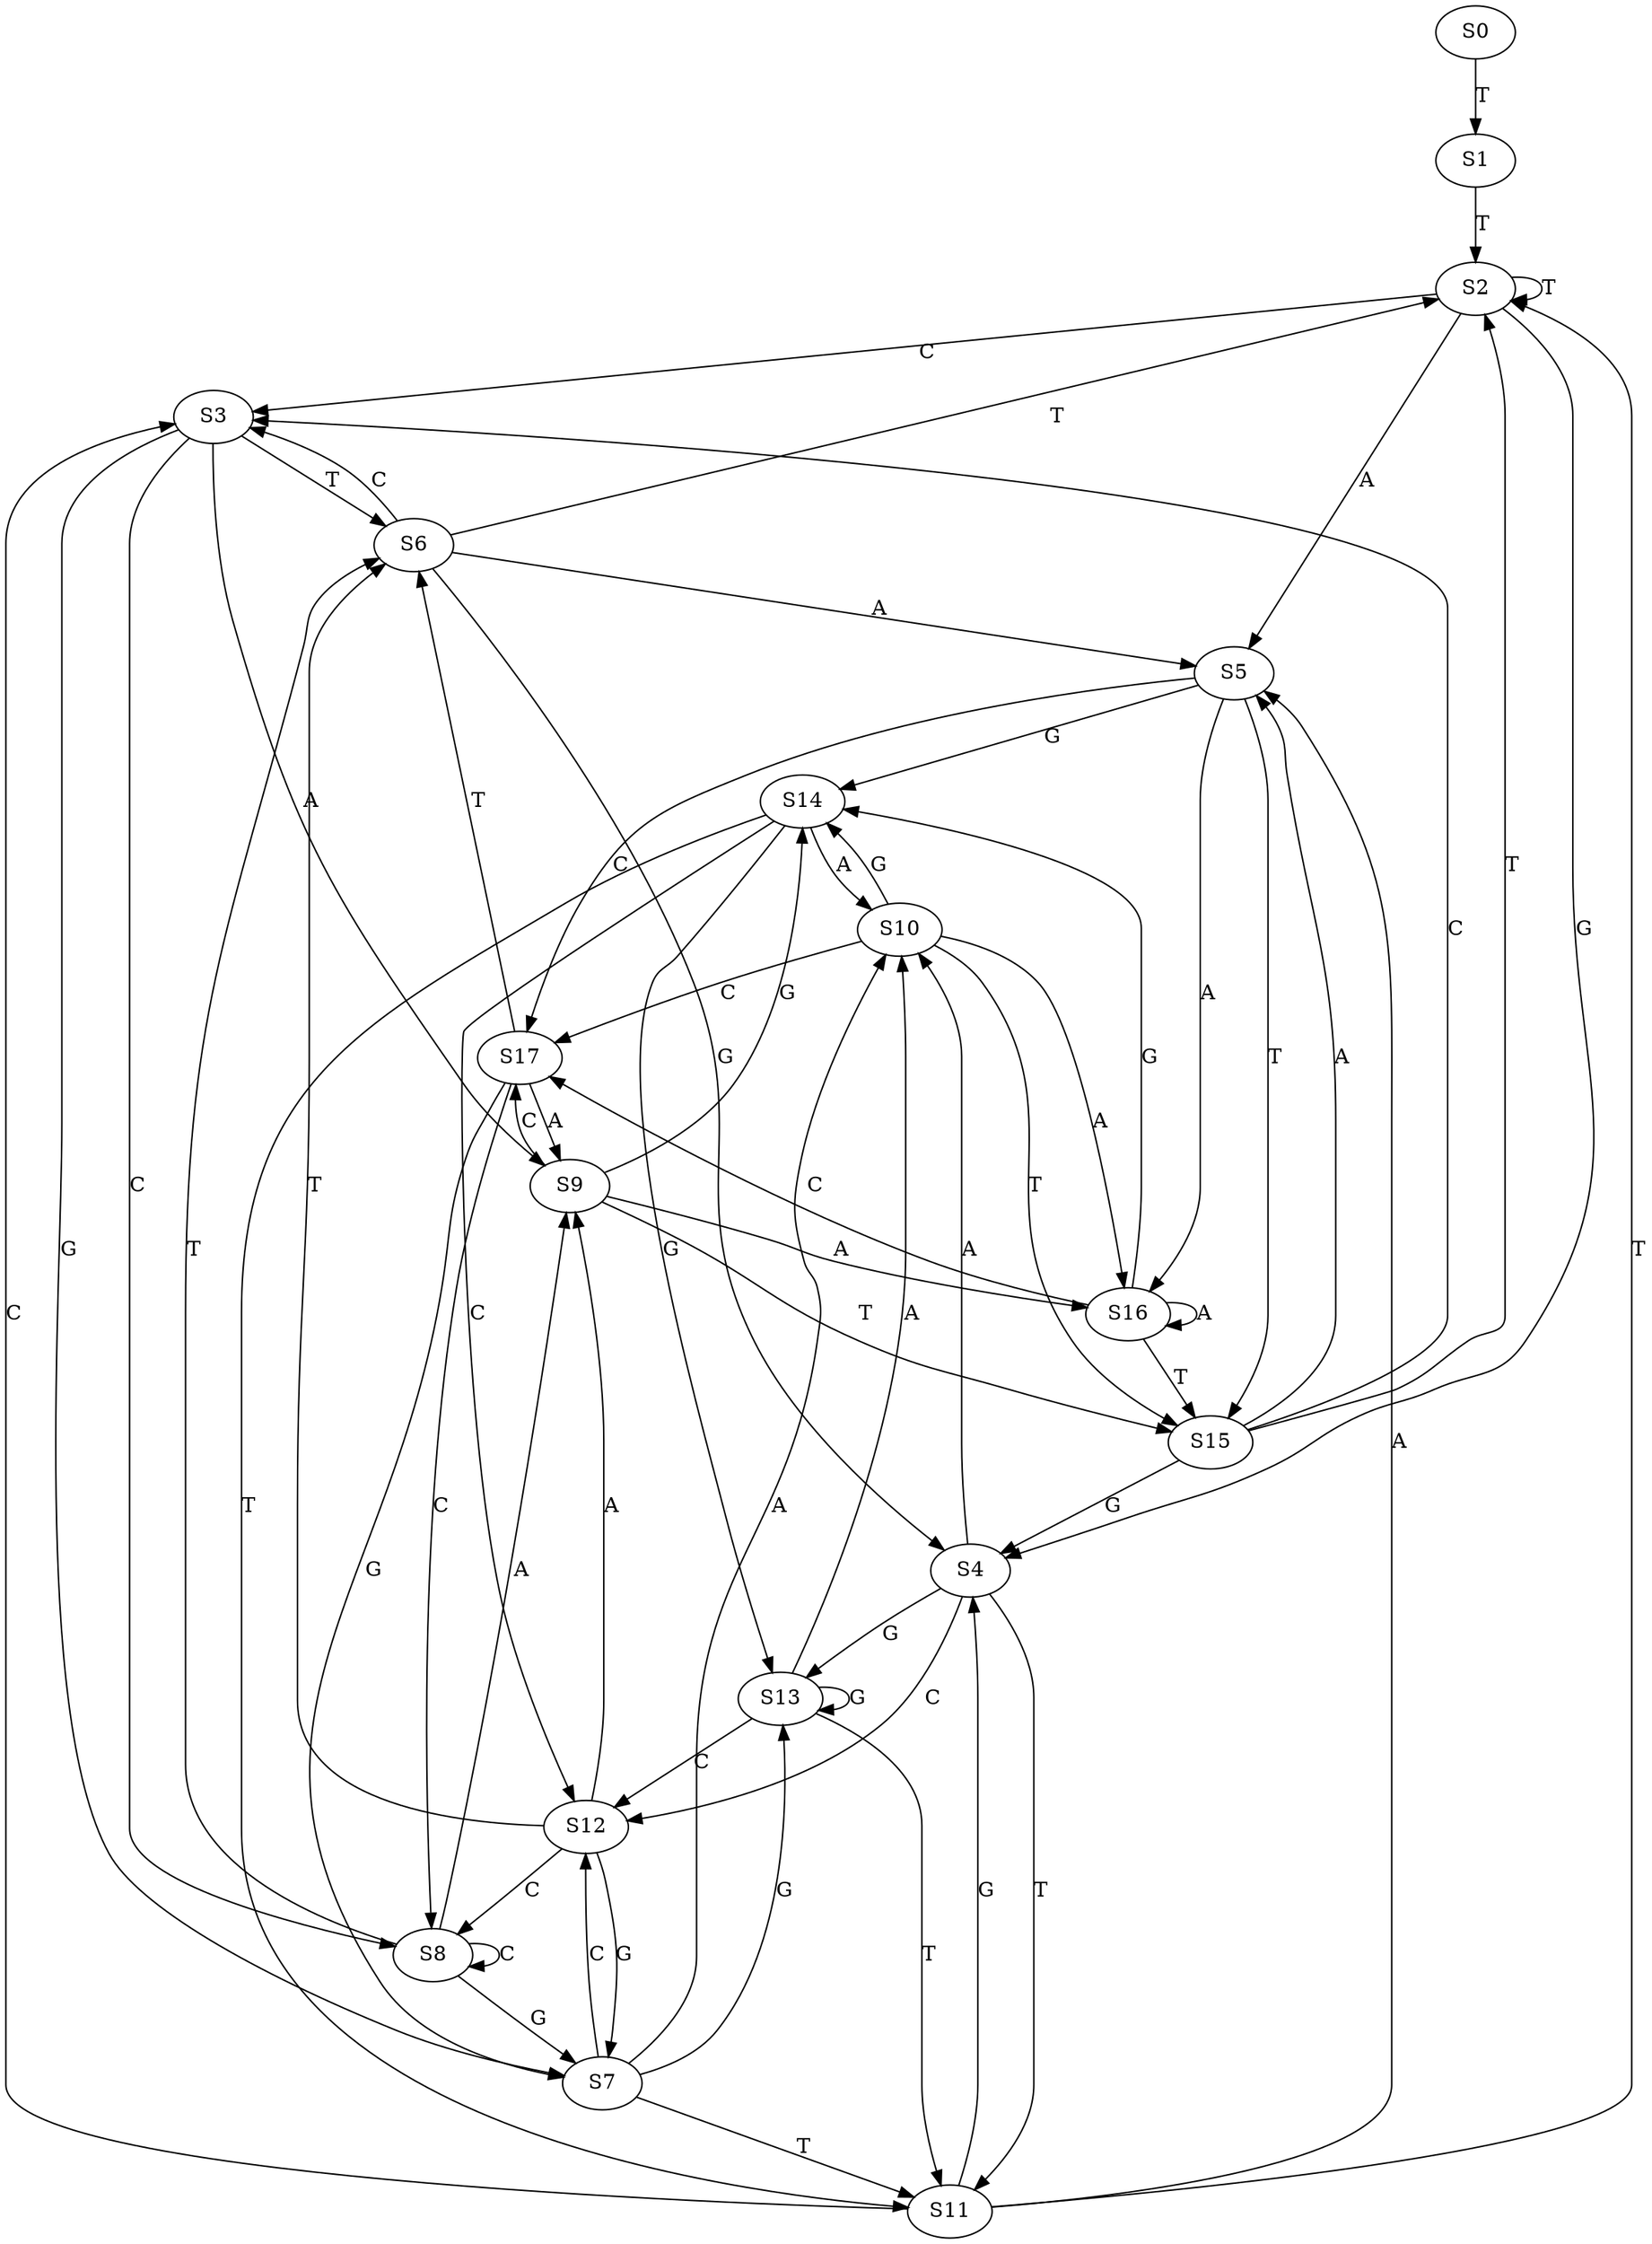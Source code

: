 strict digraph  {
	S0 -> S1 [ label = T ];
	S1 -> S2 [ label = T ];
	S2 -> S3 [ label = C ];
	S2 -> S4 [ label = G ];
	S2 -> S2 [ label = T ];
	S2 -> S5 [ label = A ];
	S3 -> S6 [ label = T ];
	S3 -> S7 [ label = G ];
	S3 -> S8 [ label = C ];
	S3 -> S9 [ label = A ];
	S4 -> S10 [ label = A ];
	S4 -> S11 [ label = T ];
	S4 -> S12 [ label = C ];
	S4 -> S13 [ label = G ];
	S5 -> S14 [ label = G ];
	S5 -> S15 [ label = T ];
	S5 -> S16 [ label = A ];
	S5 -> S17 [ label = C ];
	S6 -> S4 [ label = G ];
	S6 -> S3 [ label = C ];
	S6 -> S5 [ label = A ];
	S6 -> S2 [ label = T ];
	S7 -> S13 [ label = G ];
	S7 -> S11 [ label = T ];
	S7 -> S10 [ label = A ];
	S7 -> S12 [ label = C ];
	S8 -> S7 [ label = G ];
	S8 -> S8 [ label = C ];
	S8 -> S9 [ label = A ];
	S8 -> S6 [ label = T ];
	S9 -> S14 [ label = G ];
	S9 -> S15 [ label = T ];
	S9 -> S17 [ label = C ];
	S9 -> S16 [ label = A ];
	S10 -> S14 [ label = G ];
	S10 -> S16 [ label = A ];
	S10 -> S17 [ label = C ];
	S10 -> S15 [ label = T ];
	S11 -> S5 [ label = A ];
	S11 -> S3 [ label = C ];
	S11 -> S4 [ label = G ];
	S11 -> S2 [ label = T ];
	S12 -> S8 [ label = C ];
	S12 -> S6 [ label = T ];
	S12 -> S7 [ label = G ];
	S12 -> S9 [ label = A ];
	S13 -> S10 [ label = A ];
	S13 -> S11 [ label = T ];
	S13 -> S13 [ label = G ];
	S13 -> S12 [ label = C ];
	S14 -> S11 [ label = T ];
	S14 -> S13 [ label = G ];
	S14 -> S10 [ label = A ];
	S14 -> S12 [ label = C ];
	S15 -> S5 [ label = A ];
	S15 -> S3 [ label = C ];
	S15 -> S2 [ label = T ];
	S15 -> S4 [ label = G ];
	S16 -> S15 [ label = T ];
	S16 -> S17 [ label = C ];
	S16 -> S14 [ label = G ];
	S16 -> S16 [ label = A ];
	S17 -> S9 [ label = A ];
	S17 -> S6 [ label = T ];
	S17 -> S8 [ label = C ];
	S17 -> S7 [ label = G ];
}

